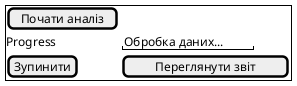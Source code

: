 @startsalt
{+
  [Почати аналіз]
  Progress | "Обробка даних..."
  [Зупинити] | [  Переглянути звіт  ]
}
@endsalt
